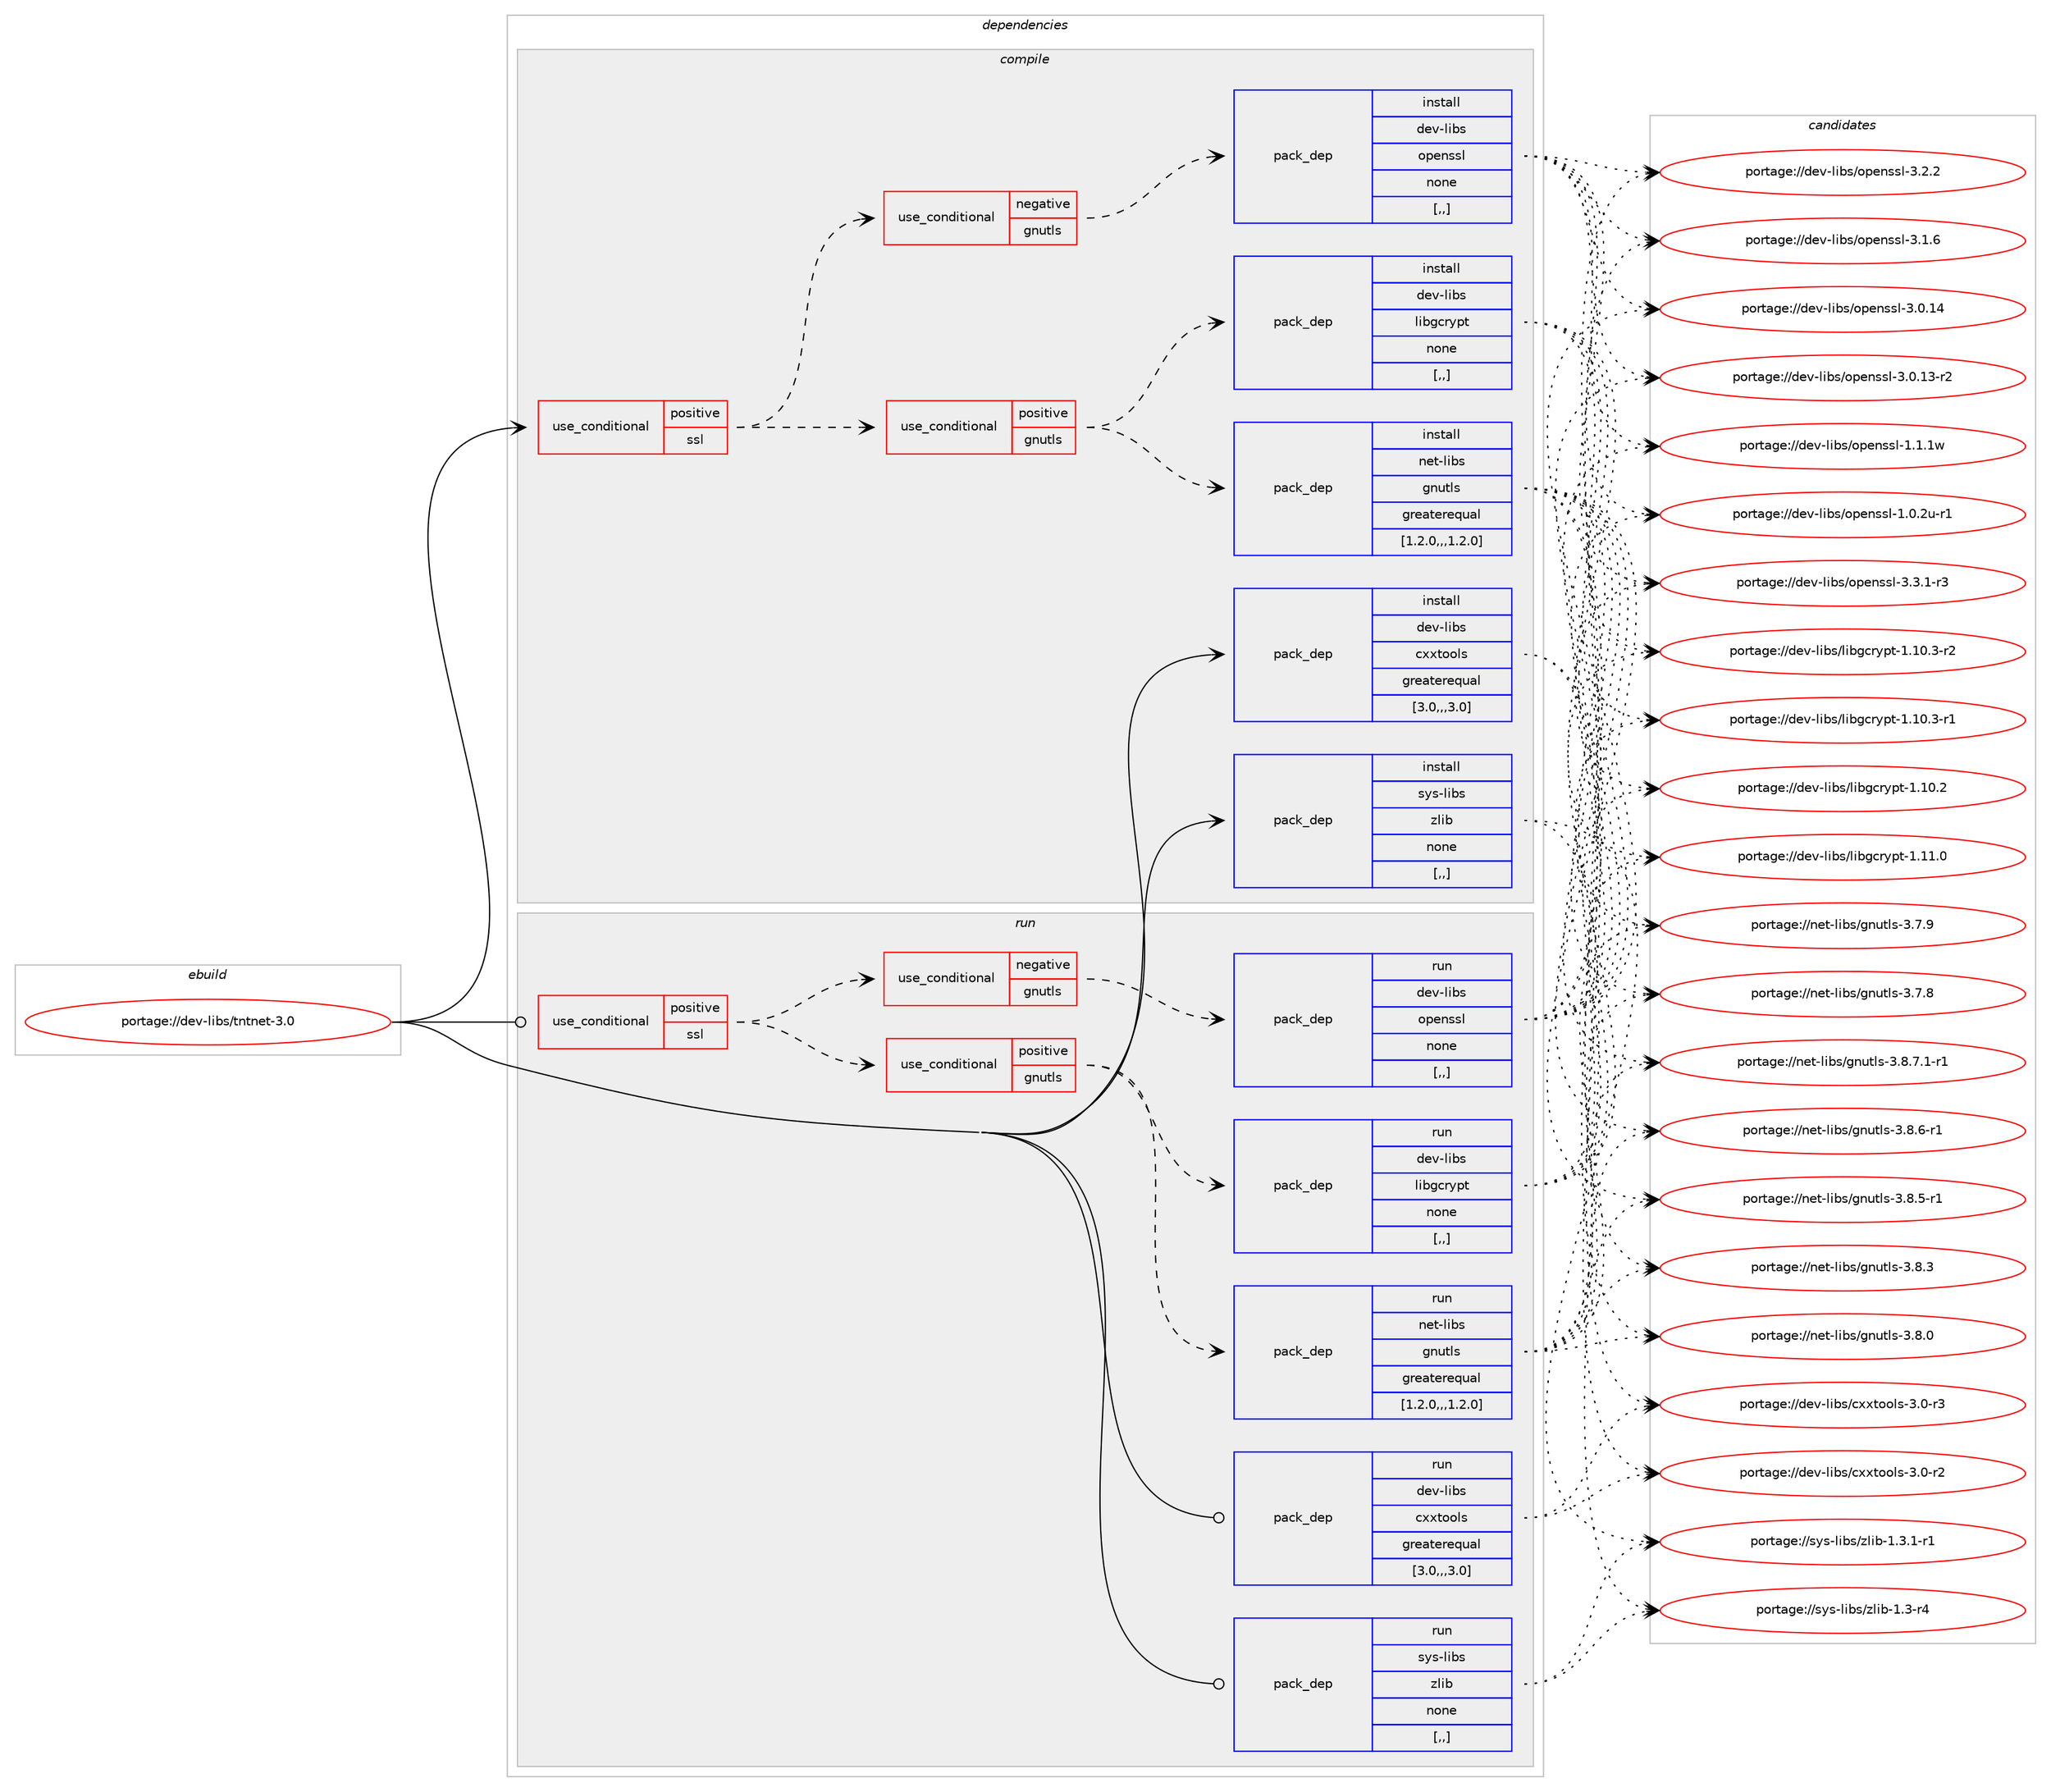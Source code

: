 digraph prolog {

# *************
# Graph options
# *************

newrank=true;
concentrate=true;
compound=true;
graph [rankdir=LR,fontname=Helvetica,fontsize=10,ranksep=1.5];#, ranksep=2.5, nodesep=0.2];
edge  [arrowhead=vee];
node  [fontname=Helvetica,fontsize=10];

# **********
# The ebuild
# **********

subgraph cluster_leftcol {
color=gray;
label=<<i>ebuild</i>>;
id [label="portage://dev-libs/tntnet-3.0", color=red, width=4, href="../dev-libs/tntnet-3.0.svg"];
}

# ****************
# The dependencies
# ****************

subgraph cluster_midcol {
color=gray;
label=<<i>dependencies</i>>;
subgraph cluster_compile {
fillcolor="#eeeeee";
style=filled;
label=<<i>compile</i>>;
subgraph cond158462 {
dependency608686 [label=<<TABLE BORDER="0" CELLBORDER="1" CELLSPACING="0" CELLPADDING="4"><TR><TD ROWSPAN="3" CELLPADDING="10">use_conditional</TD></TR><TR><TD>positive</TD></TR><TR><TD>ssl</TD></TR></TABLE>>, shape=none, color=red];
subgraph cond158463 {
dependency608687 [label=<<TABLE BORDER="0" CELLBORDER="1" CELLSPACING="0" CELLPADDING="4"><TR><TD ROWSPAN="3" CELLPADDING="10">use_conditional</TD></TR><TR><TD>positive</TD></TR><TR><TD>gnutls</TD></TR></TABLE>>, shape=none, color=red];
subgraph pack445455 {
dependency608688 [label=<<TABLE BORDER="0" CELLBORDER="1" CELLSPACING="0" CELLPADDING="4" WIDTH="220"><TR><TD ROWSPAN="6" CELLPADDING="30">pack_dep</TD></TR><TR><TD WIDTH="110">install</TD></TR><TR><TD>net-libs</TD></TR><TR><TD>gnutls</TD></TR><TR><TD>greaterequal</TD></TR><TR><TD>[1.2.0,,,1.2.0]</TD></TR></TABLE>>, shape=none, color=blue];
}
dependency608687:e -> dependency608688:w [weight=20,style="dashed",arrowhead="vee"];
subgraph pack445456 {
dependency608689 [label=<<TABLE BORDER="0" CELLBORDER="1" CELLSPACING="0" CELLPADDING="4" WIDTH="220"><TR><TD ROWSPAN="6" CELLPADDING="30">pack_dep</TD></TR><TR><TD WIDTH="110">install</TD></TR><TR><TD>dev-libs</TD></TR><TR><TD>libgcrypt</TD></TR><TR><TD>none</TD></TR><TR><TD>[,,]</TD></TR></TABLE>>, shape=none, color=blue];
}
dependency608687:e -> dependency608689:w [weight=20,style="dashed",arrowhead="vee"];
}
dependency608686:e -> dependency608687:w [weight=20,style="dashed",arrowhead="vee"];
subgraph cond158464 {
dependency608690 [label=<<TABLE BORDER="0" CELLBORDER="1" CELLSPACING="0" CELLPADDING="4"><TR><TD ROWSPAN="3" CELLPADDING="10">use_conditional</TD></TR><TR><TD>negative</TD></TR><TR><TD>gnutls</TD></TR></TABLE>>, shape=none, color=red];
subgraph pack445457 {
dependency608691 [label=<<TABLE BORDER="0" CELLBORDER="1" CELLSPACING="0" CELLPADDING="4" WIDTH="220"><TR><TD ROWSPAN="6" CELLPADDING="30">pack_dep</TD></TR><TR><TD WIDTH="110">install</TD></TR><TR><TD>dev-libs</TD></TR><TR><TD>openssl</TD></TR><TR><TD>none</TD></TR><TR><TD>[,,]</TD></TR></TABLE>>, shape=none, color=blue];
}
dependency608690:e -> dependency608691:w [weight=20,style="dashed",arrowhead="vee"];
}
dependency608686:e -> dependency608690:w [weight=20,style="dashed",arrowhead="vee"];
}
id:e -> dependency608686:w [weight=20,style="solid",arrowhead="vee"];
subgraph pack445458 {
dependency608692 [label=<<TABLE BORDER="0" CELLBORDER="1" CELLSPACING="0" CELLPADDING="4" WIDTH="220"><TR><TD ROWSPAN="6" CELLPADDING="30">pack_dep</TD></TR><TR><TD WIDTH="110">install</TD></TR><TR><TD>dev-libs</TD></TR><TR><TD>cxxtools</TD></TR><TR><TD>greaterequal</TD></TR><TR><TD>[3.0,,,3.0]</TD></TR></TABLE>>, shape=none, color=blue];
}
id:e -> dependency608692:w [weight=20,style="solid",arrowhead="vee"];
subgraph pack445459 {
dependency608693 [label=<<TABLE BORDER="0" CELLBORDER="1" CELLSPACING="0" CELLPADDING="4" WIDTH="220"><TR><TD ROWSPAN="6" CELLPADDING="30">pack_dep</TD></TR><TR><TD WIDTH="110">install</TD></TR><TR><TD>sys-libs</TD></TR><TR><TD>zlib</TD></TR><TR><TD>none</TD></TR><TR><TD>[,,]</TD></TR></TABLE>>, shape=none, color=blue];
}
id:e -> dependency608693:w [weight=20,style="solid",arrowhead="vee"];
}
subgraph cluster_compileandrun {
fillcolor="#eeeeee";
style=filled;
label=<<i>compile and run</i>>;
}
subgraph cluster_run {
fillcolor="#eeeeee";
style=filled;
label=<<i>run</i>>;
subgraph cond158465 {
dependency608694 [label=<<TABLE BORDER="0" CELLBORDER="1" CELLSPACING="0" CELLPADDING="4"><TR><TD ROWSPAN="3" CELLPADDING="10">use_conditional</TD></TR><TR><TD>positive</TD></TR><TR><TD>ssl</TD></TR></TABLE>>, shape=none, color=red];
subgraph cond158466 {
dependency608695 [label=<<TABLE BORDER="0" CELLBORDER="1" CELLSPACING="0" CELLPADDING="4"><TR><TD ROWSPAN="3" CELLPADDING="10">use_conditional</TD></TR><TR><TD>positive</TD></TR><TR><TD>gnutls</TD></TR></TABLE>>, shape=none, color=red];
subgraph pack445460 {
dependency608696 [label=<<TABLE BORDER="0" CELLBORDER="1" CELLSPACING="0" CELLPADDING="4" WIDTH="220"><TR><TD ROWSPAN="6" CELLPADDING="30">pack_dep</TD></TR><TR><TD WIDTH="110">run</TD></TR><TR><TD>net-libs</TD></TR><TR><TD>gnutls</TD></TR><TR><TD>greaterequal</TD></TR><TR><TD>[1.2.0,,,1.2.0]</TD></TR></TABLE>>, shape=none, color=blue];
}
dependency608695:e -> dependency608696:w [weight=20,style="dashed",arrowhead="vee"];
subgraph pack445461 {
dependency608697 [label=<<TABLE BORDER="0" CELLBORDER="1" CELLSPACING="0" CELLPADDING="4" WIDTH="220"><TR><TD ROWSPAN="6" CELLPADDING="30">pack_dep</TD></TR><TR><TD WIDTH="110">run</TD></TR><TR><TD>dev-libs</TD></TR><TR><TD>libgcrypt</TD></TR><TR><TD>none</TD></TR><TR><TD>[,,]</TD></TR></TABLE>>, shape=none, color=blue];
}
dependency608695:e -> dependency608697:w [weight=20,style="dashed",arrowhead="vee"];
}
dependency608694:e -> dependency608695:w [weight=20,style="dashed",arrowhead="vee"];
subgraph cond158467 {
dependency608698 [label=<<TABLE BORDER="0" CELLBORDER="1" CELLSPACING="0" CELLPADDING="4"><TR><TD ROWSPAN="3" CELLPADDING="10">use_conditional</TD></TR><TR><TD>negative</TD></TR><TR><TD>gnutls</TD></TR></TABLE>>, shape=none, color=red];
subgraph pack445462 {
dependency608699 [label=<<TABLE BORDER="0" CELLBORDER="1" CELLSPACING="0" CELLPADDING="4" WIDTH="220"><TR><TD ROWSPAN="6" CELLPADDING="30">pack_dep</TD></TR><TR><TD WIDTH="110">run</TD></TR><TR><TD>dev-libs</TD></TR><TR><TD>openssl</TD></TR><TR><TD>none</TD></TR><TR><TD>[,,]</TD></TR></TABLE>>, shape=none, color=blue];
}
dependency608698:e -> dependency608699:w [weight=20,style="dashed",arrowhead="vee"];
}
dependency608694:e -> dependency608698:w [weight=20,style="dashed",arrowhead="vee"];
}
id:e -> dependency608694:w [weight=20,style="solid",arrowhead="odot"];
subgraph pack445463 {
dependency608700 [label=<<TABLE BORDER="0" CELLBORDER="1" CELLSPACING="0" CELLPADDING="4" WIDTH="220"><TR><TD ROWSPAN="6" CELLPADDING="30">pack_dep</TD></TR><TR><TD WIDTH="110">run</TD></TR><TR><TD>dev-libs</TD></TR><TR><TD>cxxtools</TD></TR><TR><TD>greaterequal</TD></TR><TR><TD>[3.0,,,3.0]</TD></TR></TABLE>>, shape=none, color=blue];
}
id:e -> dependency608700:w [weight=20,style="solid",arrowhead="odot"];
subgraph pack445464 {
dependency608701 [label=<<TABLE BORDER="0" CELLBORDER="1" CELLSPACING="0" CELLPADDING="4" WIDTH="220"><TR><TD ROWSPAN="6" CELLPADDING="30">pack_dep</TD></TR><TR><TD WIDTH="110">run</TD></TR><TR><TD>sys-libs</TD></TR><TR><TD>zlib</TD></TR><TR><TD>none</TD></TR><TR><TD>[,,]</TD></TR></TABLE>>, shape=none, color=blue];
}
id:e -> dependency608701:w [weight=20,style="solid",arrowhead="odot"];
}
}

# **************
# The candidates
# **************

subgraph cluster_choices {
rank=same;
color=gray;
label=<<i>candidates</i>>;

subgraph choice445455 {
color=black;
nodesep=1;
choice11010111645108105981154710311011711610811545514656465546494511449 [label="portage://net-libs/gnutls-3.8.7.1-r1", color=red, width=4,href="../net-libs/gnutls-3.8.7.1-r1.svg"];
choice1101011164510810598115471031101171161081154551465646544511449 [label="portage://net-libs/gnutls-3.8.6-r1", color=red, width=4,href="../net-libs/gnutls-3.8.6-r1.svg"];
choice1101011164510810598115471031101171161081154551465646534511449 [label="portage://net-libs/gnutls-3.8.5-r1", color=red, width=4,href="../net-libs/gnutls-3.8.5-r1.svg"];
choice110101116451081059811547103110117116108115455146564651 [label="portage://net-libs/gnutls-3.8.3", color=red, width=4,href="../net-libs/gnutls-3.8.3.svg"];
choice110101116451081059811547103110117116108115455146564648 [label="portage://net-libs/gnutls-3.8.0", color=red, width=4,href="../net-libs/gnutls-3.8.0.svg"];
choice110101116451081059811547103110117116108115455146554657 [label="portage://net-libs/gnutls-3.7.9", color=red, width=4,href="../net-libs/gnutls-3.7.9.svg"];
choice110101116451081059811547103110117116108115455146554656 [label="portage://net-libs/gnutls-3.7.8", color=red, width=4,href="../net-libs/gnutls-3.7.8.svg"];
dependency608688:e -> choice11010111645108105981154710311011711610811545514656465546494511449:w [style=dotted,weight="100"];
dependency608688:e -> choice1101011164510810598115471031101171161081154551465646544511449:w [style=dotted,weight="100"];
dependency608688:e -> choice1101011164510810598115471031101171161081154551465646534511449:w [style=dotted,weight="100"];
dependency608688:e -> choice110101116451081059811547103110117116108115455146564651:w [style=dotted,weight="100"];
dependency608688:e -> choice110101116451081059811547103110117116108115455146564648:w [style=dotted,weight="100"];
dependency608688:e -> choice110101116451081059811547103110117116108115455146554657:w [style=dotted,weight="100"];
dependency608688:e -> choice110101116451081059811547103110117116108115455146554656:w [style=dotted,weight="100"];
}
subgraph choice445456 {
color=black;
nodesep=1;
choice100101118451081059811547108105981039911412111211645494649494648 [label="portage://dev-libs/libgcrypt-1.11.0", color=red, width=4,href="../dev-libs/libgcrypt-1.11.0.svg"];
choice1001011184510810598115471081059810399114121112116454946494846514511450 [label="portage://dev-libs/libgcrypt-1.10.3-r2", color=red, width=4,href="../dev-libs/libgcrypt-1.10.3-r2.svg"];
choice1001011184510810598115471081059810399114121112116454946494846514511449 [label="portage://dev-libs/libgcrypt-1.10.3-r1", color=red, width=4,href="../dev-libs/libgcrypt-1.10.3-r1.svg"];
choice100101118451081059811547108105981039911412111211645494649484650 [label="portage://dev-libs/libgcrypt-1.10.2", color=red, width=4,href="../dev-libs/libgcrypt-1.10.2.svg"];
dependency608689:e -> choice100101118451081059811547108105981039911412111211645494649494648:w [style=dotted,weight="100"];
dependency608689:e -> choice1001011184510810598115471081059810399114121112116454946494846514511450:w [style=dotted,weight="100"];
dependency608689:e -> choice1001011184510810598115471081059810399114121112116454946494846514511449:w [style=dotted,weight="100"];
dependency608689:e -> choice100101118451081059811547108105981039911412111211645494649484650:w [style=dotted,weight="100"];
}
subgraph choice445457 {
color=black;
nodesep=1;
choice1001011184510810598115471111121011101151151084551465146494511451 [label="portage://dev-libs/openssl-3.3.1-r3", color=red, width=4,href="../dev-libs/openssl-3.3.1-r3.svg"];
choice100101118451081059811547111112101110115115108455146504650 [label="portage://dev-libs/openssl-3.2.2", color=red, width=4,href="../dev-libs/openssl-3.2.2.svg"];
choice100101118451081059811547111112101110115115108455146494654 [label="portage://dev-libs/openssl-3.1.6", color=red, width=4,href="../dev-libs/openssl-3.1.6.svg"];
choice10010111845108105981154711111210111011511510845514648464952 [label="portage://dev-libs/openssl-3.0.14", color=red, width=4,href="../dev-libs/openssl-3.0.14.svg"];
choice100101118451081059811547111112101110115115108455146484649514511450 [label="portage://dev-libs/openssl-3.0.13-r2", color=red, width=4,href="../dev-libs/openssl-3.0.13-r2.svg"];
choice100101118451081059811547111112101110115115108454946494649119 [label="portage://dev-libs/openssl-1.1.1w", color=red, width=4,href="../dev-libs/openssl-1.1.1w.svg"];
choice1001011184510810598115471111121011101151151084549464846501174511449 [label="portage://dev-libs/openssl-1.0.2u-r1", color=red, width=4,href="../dev-libs/openssl-1.0.2u-r1.svg"];
dependency608691:e -> choice1001011184510810598115471111121011101151151084551465146494511451:w [style=dotted,weight="100"];
dependency608691:e -> choice100101118451081059811547111112101110115115108455146504650:w [style=dotted,weight="100"];
dependency608691:e -> choice100101118451081059811547111112101110115115108455146494654:w [style=dotted,weight="100"];
dependency608691:e -> choice10010111845108105981154711111210111011511510845514648464952:w [style=dotted,weight="100"];
dependency608691:e -> choice100101118451081059811547111112101110115115108455146484649514511450:w [style=dotted,weight="100"];
dependency608691:e -> choice100101118451081059811547111112101110115115108454946494649119:w [style=dotted,weight="100"];
dependency608691:e -> choice1001011184510810598115471111121011101151151084549464846501174511449:w [style=dotted,weight="100"];
}
subgraph choice445458 {
color=black;
nodesep=1;
choice10010111845108105981154799120120116111111108115455146484511451 [label="portage://dev-libs/cxxtools-3.0-r3", color=red, width=4,href="../dev-libs/cxxtools-3.0-r3.svg"];
choice10010111845108105981154799120120116111111108115455146484511450 [label="portage://dev-libs/cxxtools-3.0-r2", color=red, width=4,href="../dev-libs/cxxtools-3.0-r2.svg"];
dependency608692:e -> choice10010111845108105981154799120120116111111108115455146484511451:w [style=dotted,weight="100"];
dependency608692:e -> choice10010111845108105981154799120120116111111108115455146484511450:w [style=dotted,weight="100"];
}
subgraph choice445459 {
color=black;
nodesep=1;
choice115121115451081059811547122108105984549465146494511449 [label="portage://sys-libs/zlib-1.3.1-r1", color=red, width=4,href="../sys-libs/zlib-1.3.1-r1.svg"];
choice11512111545108105981154712210810598454946514511452 [label="portage://sys-libs/zlib-1.3-r4", color=red, width=4,href="../sys-libs/zlib-1.3-r4.svg"];
dependency608693:e -> choice115121115451081059811547122108105984549465146494511449:w [style=dotted,weight="100"];
dependency608693:e -> choice11512111545108105981154712210810598454946514511452:w [style=dotted,weight="100"];
}
subgraph choice445460 {
color=black;
nodesep=1;
choice11010111645108105981154710311011711610811545514656465546494511449 [label="portage://net-libs/gnutls-3.8.7.1-r1", color=red, width=4,href="../net-libs/gnutls-3.8.7.1-r1.svg"];
choice1101011164510810598115471031101171161081154551465646544511449 [label="portage://net-libs/gnutls-3.8.6-r1", color=red, width=4,href="../net-libs/gnutls-3.8.6-r1.svg"];
choice1101011164510810598115471031101171161081154551465646534511449 [label="portage://net-libs/gnutls-3.8.5-r1", color=red, width=4,href="../net-libs/gnutls-3.8.5-r1.svg"];
choice110101116451081059811547103110117116108115455146564651 [label="portage://net-libs/gnutls-3.8.3", color=red, width=4,href="../net-libs/gnutls-3.8.3.svg"];
choice110101116451081059811547103110117116108115455146564648 [label="portage://net-libs/gnutls-3.8.0", color=red, width=4,href="../net-libs/gnutls-3.8.0.svg"];
choice110101116451081059811547103110117116108115455146554657 [label="portage://net-libs/gnutls-3.7.9", color=red, width=4,href="../net-libs/gnutls-3.7.9.svg"];
choice110101116451081059811547103110117116108115455146554656 [label="portage://net-libs/gnutls-3.7.8", color=red, width=4,href="../net-libs/gnutls-3.7.8.svg"];
dependency608696:e -> choice11010111645108105981154710311011711610811545514656465546494511449:w [style=dotted,weight="100"];
dependency608696:e -> choice1101011164510810598115471031101171161081154551465646544511449:w [style=dotted,weight="100"];
dependency608696:e -> choice1101011164510810598115471031101171161081154551465646534511449:w [style=dotted,weight="100"];
dependency608696:e -> choice110101116451081059811547103110117116108115455146564651:w [style=dotted,weight="100"];
dependency608696:e -> choice110101116451081059811547103110117116108115455146564648:w [style=dotted,weight="100"];
dependency608696:e -> choice110101116451081059811547103110117116108115455146554657:w [style=dotted,weight="100"];
dependency608696:e -> choice110101116451081059811547103110117116108115455146554656:w [style=dotted,weight="100"];
}
subgraph choice445461 {
color=black;
nodesep=1;
choice100101118451081059811547108105981039911412111211645494649494648 [label="portage://dev-libs/libgcrypt-1.11.0", color=red, width=4,href="../dev-libs/libgcrypt-1.11.0.svg"];
choice1001011184510810598115471081059810399114121112116454946494846514511450 [label="portage://dev-libs/libgcrypt-1.10.3-r2", color=red, width=4,href="../dev-libs/libgcrypt-1.10.3-r2.svg"];
choice1001011184510810598115471081059810399114121112116454946494846514511449 [label="portage://dev-libs/libgcrypt-1.10.3-r1", color=red, width=4,href="../dev-libs/libgcrypt-1.10.3-r1.svg"];
choice100101118451081059811547108105981039911412111211645494649484650 [label="portage://dev-libs/libgcrypt-1.10.2", color=red, width=4,href="../dev-libs/libgcrypt-1.10.2.svg"];
dependency608697:e -> choice100101118451081059811547108105981039911412111211645494649494648:w [style=dotted,weight="100"];
dependency608697:e -> choice1001011184510810598115471081059810399114121112116454946494846514511450:w [style=dotted,weight="100"];
dependency608697:e -> choice1001011184510810598115471081059810399114121112116454946494846514511449:w [style=dotted,weight="100"];
dependency608697:e -> choice100101118451081059811547108105981039911412111211645494649484650:w [style=dotted,weight="100"];
}
subgraph choice445462 {
color=black;
nodesep=1;
choice1001011184510810598115471111121011101151151084551465146494511451 [label="portage://dev-libs/openssl-3.3.1-r3", color=red, width=4,href="../dev-libs/openssl-3.3.1-r3.svg"];
choice100101118451081059811547111112101110115115108455146504650 [label="portage://dev-libs/openssl-3.2.2", color=red, width=4,href="../dev-libs/openssl-3.2.2.svg"];
choice100101118451081059811547111112101110115115108455146494654 [label="portage://dev-libs/openssl-3.1.6", color=red, width=4,href="../dev-libs/openssl-3.1.6.svg"];
choice10010111845108105981154711111210111011511510845514648464952 [label="portage://dev-libs/openssl-3.0.14", color=red, width=4,href="../dev-libs/openssl-3.0.14.svg"];
choice100101118451081059811547111112101110115115108455146484649514511450 [label="portage://dev-libs/openssl-3.0.13-r2", color=red, width=4,href="../dev-libs/openssl-3.0.13-r2.svg"];
choice100101118451081059811547111112101110115115108454946494649119 [label="portage://dev-libs/openssl-1.1.1w", color=red, width=4,href="../dev-libs/openssl-1.1.1w.svg"];
choice1001011184510810598115471111121011101151151084549464846501174511449 [label="portage://dev-libs/openssl-1.0.2u-r1", color=red, width=4,href="../dev-libs/openssl-1.0.2u-r1.svg"];
dependency608699:e -> choice1001011184510810598115471111121011101151151084551465146494511451:w [style=dotted,weight="100"];
dependency608699:e -> choice100101118451081059811547111112101110115115108455146504650:w [style=dotted,weight="100"];
dependency608699:e -> choice100101118451081059811547111112101110115115108455146494654:w [style=dotted,weight="100"];
dependency608699:e -> choice10010111845108105981154711111210111011511510845514648464952:w [style=dotted,weight="100"];
dependency608699:e -> choice100101118451081059811547111112101110115115108455146484649514511450:w [style=dotted,weight="100"];
dependency608699:e -> choice100101118451081059811547111112101110115115108454946494649119:w [style=dotted,weight="100"];
dependency608699:e -> choice1001011184510810598115471111121011101151151084549464846501174511449:w [style=dotted,weight="100"];
}
subgraph choice445463 {
color=black;
nodesep=1;
choice10010111845108105981154799120120116111111108115455146484511451 [label="portage://dev-libs/cxxtools-3.0-r3", color=red, width=4,href="../dev-libs/cxxtools-3.0-r3.svg"];
choice10010111845108105981154799120120116111111108115455146484511450 [label="portage://dev-libs/cxxtools-3.0-r2", color=red, width=4,href="../dev-libs/cxxtools-3.0-r2.svg"];
dependency608700:e -> choice10010111845108105981154799120120116111111108115455146484511451:w [style=dotted,weight="100"];
dependency608700:e -> choice10010111845108105981154799120120116111111108115455146484511450:w [style=dotted,weight="100"];
}
subgraph choice445464 {
color=black;
nodesep=1;
choice115121115451081059811547122108105984549465146494511449 [label="portage://sys-libs/zlib-1.3.1-r1", color=red, width=4,href="../sys-libs/zlib-1.3.1-r1.svg"];
choice11512111545108105981154712210810598454946514511452 [label="portage://sys-libs/zlib-1.3-r4", color=red, width=4,href="../sys-libs/zlib-1.3-r4.svg"];
dependency608701:e -> choice115121115451081059811547122108105984549465146494511449:w [style=dotted,weight="100"];
dependency608701:e -> choice11512111545108105981154712210810598454946514511452:w [style=dotted,weight="100"];
}
}

}

